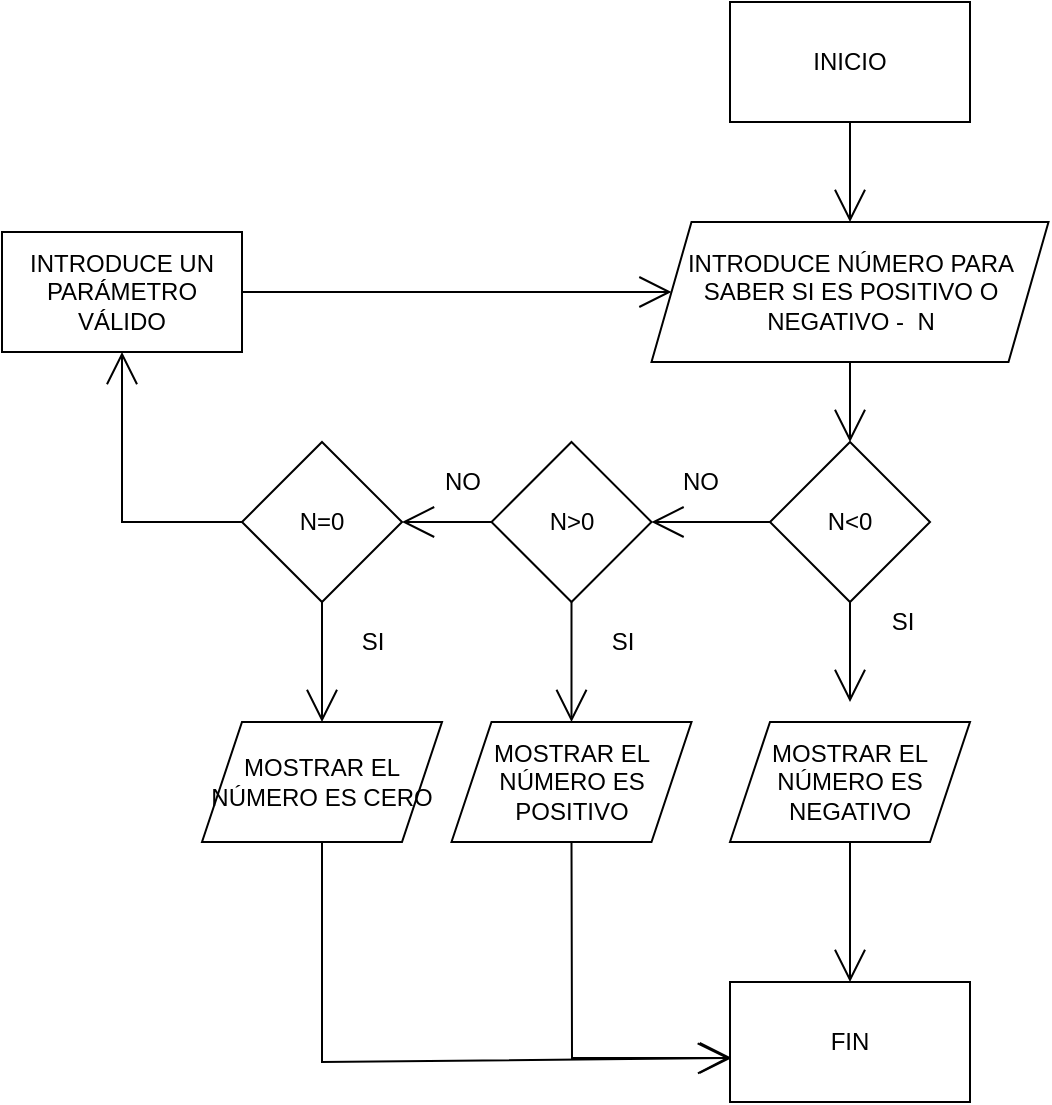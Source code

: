 <mxfile version="15.3.5" type="device"><diagram id="SkcrptiT6_UTeDZD_CP6" name="Page-1"><mxGraphModel dx="1422" dy="752" grid="1" gridSize="10" guides="1" tooltips="1" connect="1" arrows="1" fold="1" page="1" pageScale="1" pageWidth="827" pageHeight="1169" math="0" shadow="0"><root><mxCell id="0"/><mxCell id="1" parent="0"/><mxCell id="wCBaNA0Gvlr1F-7hcnJY-7" style="edgeStyle=none;rounded=0;orthogonalLoop=1;jettySize=auto;html=1;exitX=0.5;exitY=1;exitDx=0;exitDy=0;entryX=0.5;entryY=0;entryDx=0;entryDy=0;endArrow=open;startSize=14;endSize=14;sourcePerimeterSpacing=8;targetPerimeterSpacing=8;" parent="1" source="wCBaNA0Gvlr1F-7hcnJY-1" edge="1"><mxGeometry relative="1" as="geometry"><mxPoint x="634" y="145" as="targetPoint"/></mxGeometry></mxCell><mxCell id="wCBaNA0Gvlr1F-7hcnJY-1" value="INICIO" style="rounded=0;whiteSpace=wrap;html=1;hachureGap=4;pointerEvents=0;" parent="1" vertex="1"><mxGeometry x="574" y="35" width="120" height="60" as="geometry"/></mxCell><mxCell id="wCBaNA0Gvlr1F-7hcnJY-20" style="edgeStyle=none;rounded=0;orthogonalLoop=1;jettySize=auto;html=1;exitX=0.5;exitY=1;exitDx=0;exitDy=0;entryX=0.5;entryY=0;entryDx=0;entryDy=0;endArrow=open;startSize=14;endSize=14;sourcePerimeterSpacing=8;targetPerimeterSpacing=8;" parent="1" source="wCBaNA0Gvlr1F-7hcnJY-18" edge="1"><mxGeometry relative="1" as="geometry"><mxPoint x="634" y="255" as="targetPoint"/></mxGeometry></mxCell><mxCell id="wCBaNA0Gvlr1F-7hcnJY-18" value="INTRODUCE NÚMERO PARA SABER SI ES POSITIVO O NEGATIVO -&amp;nbsp; N" style="shape=parallelogram;perimeter=parallelogramPerimeter;whiteSpace=wrap;html=1;fixedSize=1;hachureGap=4;pointerEvents=0;" parent="1" vertex="1"><mxGeometry x="534.75" y="145" width="198.5" height="70" as="geometry"/></mxCell><mxCell id="rLwy1cyhvSqk9u-ALDoy-12" style="edgeStyle=none;rounded=0;orthogonalLoop=1;jettySize=auto;html=1;exitX=0.5;exitY=1;exitDx=0;exitDy=0;entryX=0.5;entryY=0;entryDx=0;entryDy=0;endArrow=open;startSize=14;endSize=14;sourcePerimeterSpacing=8;targetPerimeterSpacing=8;" edge="1" parent="1" source="rLwy1cyhvSqk9u-ALDoy-1"><mxGeometry relative="1" as="geometry"><mxPoint x="634" y="385" as="targetPoint"/></mxGeometry></mxCell><mxCell id="rLwy1cyhvSqk9u-ALDoy-22" style="edgeStyle=none;rounded=0;orthogonalLoop=1;jettySize=auto;html=1;exitX=0;exitY=0.5;exitDx=0;exitDy=0;entryX=1;entryY=0.5;entryDx=0;entryDy=0;endArrow=open;startSize=14;endSize=14;sourcePerimeterSpacing=8;targetPerimeterSpacing=8;" edge="1" parent="1" source="rLwy1cyhvSqk9u-ALDoy-1" target="rLwy1cyhvSqk9u-ALDoy-21"><mxGeometry relative="1" as="geometry"/></mxCell><mxCell id="rLwy1cyhvSqk9u-ALDoy-1" value="N&amp;lt;0" style="rhombus;whiteSpace=wrap;html=1;hachureGap=4;pointerEvents=0;" vertex="1" parent="1"><mxGeometry x="594" y="255" width="80" height="80" as="geometry"/></mxCell><mxCell id="rLwy1cyhvSqk9u-ALDoy-18" style="edgeStyle=none;rounded=0;orthogonalLoop=1;jettySize=auto;html=1;exitX=0.5;exitY=1;exitDx=0;exitDy=0;entryX=0.008;entryY=0.633;entryDx=0;entryDy=0;endArrow=open;startSize=14;endSize=14;sourcePerimeterSpacing=8;targetPerimeterSpacing=8;entryPerimeter=0;" edge="1" parent="1" source="rLwy1cyhvSqk9u-ALDoy-5" target="rLwy1cyhvSqk9u-ALDoy-7"><mxGeometry relative="1" as="geometry"><Array as="points"><mxPoint x="495" y="563"/></Array></mxGeometry></mxCell><mxCell id="rLwy1cyhvSqk9u-ALDoy-5" value="MOSTRAR EL NÚMERO ES POSITIVO" style="shape=parallelogram;perimeter=parallelogramPerimeter;whiteSpace=wrap;html=1;fixedSize=1;hachureGap=4;pointerEvents=0;" vertex="1" parent="1"><mxGeometry x="434.75" y="395" width="120" height="60" as="geometry"/></mxCell><mxCell id="rLwy1cyhvSqk9u-ALDoy-7" value="FIN" style="rounded=0;whiteSpace=wrap;html=1;hachureGap=4;pointerEvents=0;" vertex="1" parent="1"><mxGeometry x="574" y="525" width="120" height="60" as="geometry"/></mxCell><mxCell id="rLwy1cyhvSqk9u-ALDoy-10" value="NO" style="text;html=1;align=center;verticalAlign=middle;resizable=0;points=[];autosize=1;strokeColor=none;fillColor=none;" vertex="1" parent="1"><mxGeometry x="544" y="265" width="30" height="20" as="geometry"/></mxCell><mxCell id="rLwy1cyhvSqk9u-ALDoy-11" value="SI" style="text;html=1;align=center;verticalAlign=middle;resizable=0;points=[];autosize=1;strokeColor=none;fillColor=none;" vertex="1" parent="1"><mxGeometry x="645" y="335" width="30" height="20" as="geometry"/></mxCell><mxCell id="rLwy1cyhvSqk9u-ALDoy-20" style="edgeStyle=none;rounded=0;orthogonalLoop=1;jettySize=auto;html=1;exitX=0.5;exitY=1;exitDx=0;exitDy=0;entryX=0.5;entryY=0;entryDx=0;entryDy=0;endArrow=open;startSize=14;endSize=14;sourcePerimeterSpacing=8;targetPerimeterSpacing=8;" edge="1" parent="1" source="rLwy1cyhvSqk9u-ALDoy-19" target="rLwy1cyhvSqk9u-ALDoy-7"><mxGeometry relative="1" as="geometry"/></mxCell><mxCell id="rLwy1cyhvSqk9u-ALDoy-19" value="MOSTRAR EL NÚMERO ES NEGATIVO" style="shape=parallelogram;perimeter=parallelogramPerimeter;whiteSpace=wrap;html=1;fixedSize=1;hachureGap=4;pointerEvents=0;" vertex="1" parent="1"><mxGeometry x="574" y="395" width="120" height="60" as="geometry"/></mxCell><mxCell id="rLwy1cyhvSqk9u-ALDoy-23" style="edgeStyle=none;rounded=0;orthogonalLoop=1;jettySize=auto;html=1;exitX=0.5;exitY=1;exitDx=0;exitDy=0;entryX=0.5;entryY=0;entryDx=0;entryDy=0;endArrow=open;startSize=14;endSize=14;sourcePerimeterSpacing=8;targetPerimeterSpacing=8;" edge="1" parent="1" source="rLwy1cyhvSqk9u-ALDoy-21" target="rLwy1cyhvSqk9u-ALDoy-5"><mxGeometry relative="1" as="geometry"/></mxCell><mxCell id="rLwy1cyhvSqk9u-ALDoy-30" style="edgeStyle=none;rounded=0;orthogonalLoop=1;jettySize=auto;html=1;exitX=0;exitY=0.5;exitDx=0;exitDy=0;endArrow=open;startSize=14;endSize=14;sourcePerimeterSpacing=8;targetPerimeterSpacing=8;entryX=1;entryY=0.5;entryDx=0;entryDy=0;" edge="1" parent="1" source="rLwy1cyhvSqk9u-ALDoy-21" target="rLwy1cyhvSqk9u-ALDoy-27"><mxGeometry relative="1" as="geometry"/></mxCell><mxCell id="rLwy1cyhvSqk9u-ALDoy-21" value="N&amp;gt;0" style="rhombus;whiteSpace=wrap;html=1;hachureGap=4;pointerEvents=0;" vertex="1" parent="1"><mxGeometry x="454.75" y="255" width="80" height="80" as="geometry"/></mxCell><mxCell id="rLwy1cyhvSqk9u-ALDoy-24" value="&lt;div&gt;SI&lt;/div&gt;" style="text;html=1;align=center;verticalAlign=middle;resizable=0;points=[];autosize=1;strokeColor=none;fillColor=none;" vertex="1" parent="1"><mxGeometry x="504.75" y="345" width="30" height="20" as="geometry"/></mxCell><mxCell id="rLwy1cyhvSqk9u-ALDoy-32" style="edgeStyle=none;rounded=0;orthogonalLoop=1;jettySize=auto;html=1;exitX=0.5;exitY=1;exitDx=0;exitDy=0;entryX=0;entryY=0.633;entryDx=0;entryDy=0;entryPerimeter=0;endArrow=open;startSize=14;endSize=14;sourcePerimeterSpacing=8;targetPerimeterSpacing=8;" edge="1" parent="1" source="rLwy1cyhvSqk9u-ALDoy-25" target="rLwy1cyhvSqk9u-ALDoy-7"><mxGeometry relative="1" as="geometry"><Array as="points"><mxPoint x="370" y="565"/></Array></mxGeometry></mxCell><mxCell id="rLwy1cyhvSqk9u-ALDoy-25" value="MOSTRAR EL NÚMERO ES CERO" style="shape=parallelogram;perimeter=parallelogramPerimeter;whiteSpace=wrap;html=1;fixedSize=1;hachureGap=4;pointerEvents=0;" vertex="1" parent="1"><mxGeometry x="310" y="395" width="120" height="60" as="geometry"/></mxCell><mxCell id="rLwy1cyhvSqk9u-ALDoy-26" style="edgeStyle=none;rounded=0;orthogonalLoop=1;jettySize=auto;html=1;exitX=0.5;exitY=1;exitDx=0;exitDy=0;entryX=0.5;entryY=0;entryDx=0;entryDy=0;endArrow=open;startSize=14;endSize=14;sourcePerimeterSpacing=8;targetPerimeterSpacing=8;" edge="1" parent="1" source="rLwy1cyhvSqk9u-ALDoy-27" target="rLwy1cyhvSqk9u-ALDoy-25"><mxGeometry relative="1" as="geometry"/></mxCell><mxCell id="rLwy1cyhvSqk9u-ALDoy-38" style="edgeStyle=none;rounded=0;orthogonalLoop=1;jettySize=auto;html=1;exitX=0;exitY=0.5;exitDx=0;exitDy=0;entryX=0.5;entryY=1;entryDx=0;entryDy=0;endArrow=open;startSize=14;endSize=14;sourcePerimeterSpacing=8;targetPerimeterSpacing=8;" edge="1" parent="1" source="rLwy1cyhvSqk9u-ALDoy-27" target="rLwy1cyhvSqk9u-ALDoy-33"><mxGeometry relative="1" as="geometry"><Array as="points"><mxPoint x="270" y="295"/></Array></mxGeometry></mxCell><mxCell id="rLwy1cyhvSqk9u-ALDoy-27" value="N=0" style="rhombus;whiteSpace=wrap;html=1;hachureGap=4;pointerEvents=0;" vertex="1" parent="1"><mxGeometry x="330" y="255" width="80" height="80" as="geometry"/></mxCell><mxCell id="rLwy1cyhvSqk9u-ALDoy-28" value="&lt;div&gt;SI&lt;/div&gt;" style="text;html=1;align=center;verticalAlign=middle;resizable=0;points=[];autosize=1;strokeColor=none;fillColor=none;" vertex="1" parent="1"><mxGeometry x="380" y="345" width="30" height="20" as="geometry"/></mxCell><mxCell id="rLwy1cyhvSqk9u-ALDoy-31" value="NO" style="text;html=1;align=center;verticalAlign=middle;resizable=0;points=[];autosize=1;strokeColor=none;fillColor=none;" vertex="1" parent="1"><mxGeometry x="424.75" y="265" width="30" height="20" as="geometry"/></mxCell><mxCell id="rLwy1cyhvSqk9u-ALDoy-39" style="edgeStyle=none;rounded=0;orthogonalLoop=1;jettySize=auto;html=1;exitX=1;exitY=0.5;exitDx=0;exitDy=0;entryX=0;entryY=0.5;entryDx=0;entryDy=0;endArrow=open;startSize=14;endSize=14;sourcePerimeterSpacing=8;targetPerimeterSpacing=8;" edge="1" parent="1" source="rLwy1cyhvSqk9u-ALDoy-33" target="wCBaNA0Gvlr1F-7hcnJY-18"><mxGeometry relative="1" as="geometry"/></mxCell><mxCell id="rLwy1cyhvSqk9u-ALDoy-33" value="INTRODUCE UN PARÁMETRO VÁLIDO" style="rounded=0;whiteSpace=wrap;html=1;hachureGap=4;pointerEvents=0;" vertex="1" parent="1"><mxGeometry x="210" y="150" width="120" height="60" as="geometry"/></mxCell></root></mxGraphModel></diagram></mxfile>